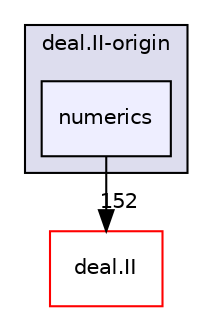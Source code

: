 digraph "include/deal.II-origin/numerics" {
  compound=true
  node [ fontsize="10", fontname="Helvetica"];
  edge [ labelfontsize="10", labelfontname="Helvetica"];
  subgraph clusterdir_1627ce85bc33b76c4cb222dfe9aeffd7 {
    graph [ bgcolor="#ddddee", pencolor="black", label="deal.II-origin" fontname="Helvetica", fontsize="10", URL="dir_1627ce85bc33b76c4cb222dfe9aeffd7.html"]
  dir_21e56a03b6c4b33313f8b715e041a96f [shape=box, label="numerics", style="filled", fillcolor="#eeeeff", pencolor="black", URL="dir_21e56a03b6c4b33313f8b715e041a96f.html"];
  }
  dir_ee90d91a514b839c31faec7a1d916f67 [shape=box label="deal.II" fillcolor="white" style="filled" color="red" URL="dir_ee90d91a514b839c31faec7a1d916f67.html"];
  dir_21e56a03b6c4b33313f8b715e041a96f->dir_ee90d91a514b839c31faec7a1d916f67 [headlabel="152", labeldistance=1.5 headhref="dir_000091_000009.html"];
}
